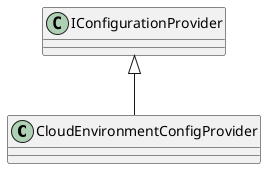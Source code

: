 @startuml
class CloudEnvironmentConfigProvider {
}
IConfigurationProvider <|-- CloudEnvironmentConfigProvider
@enduml
